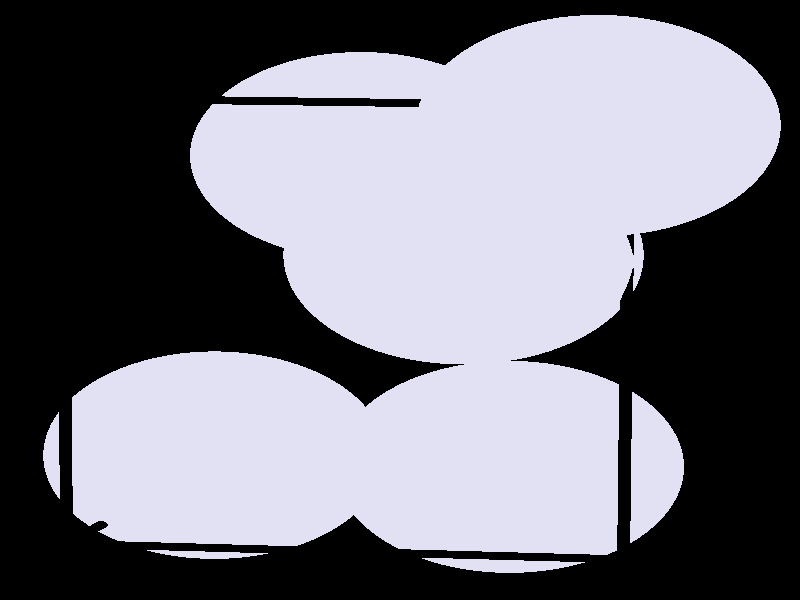 #include "colors.inc"
#include "finish.inc"

global_settings {assumed_gamma 1 max_trace_level 6}
background {color White transmit 1.0}
camera {perspective
  right -6.08*x up 7.52*y
  direction 50.00*z
  location <0,0,50.00> look_at <0,0,0>}


light_source {<  2.00,   3.00,  40.00> color White
  area_light <0.70, 0, 0>, <0, 0.70, 0>, 3, 3
  adaptive 1 jitter}
// no fog
#declare simple = finish {phong 0.7}
#declare pale = finish {ambient 0.5 diffuse 0.85 roughness 0.001 specular 0.200 }
#declare intermediate = finish {ambient 0.3 diffuse 0.6 specular 0.1 roughness 0.04}
#declare vmd = finish {ambient 0.0 diffuse 0.65 phong 0.1 phong_size 40.0 specular 0.5 }
#declare jmol = finish {ambient 0.2 diffuse 0.6 specular 1 roughness 0.001 metallic}
#declare ase2 = finish {ambient 0.05 brilliance 3 diffuse 0.6 metallic specular 0.7 roughness 0.04 reflection 0.15}
#declare ase3 = finish {ambient 0.15 brilliance 2 diffuse 0.6 metallic specular 1.0 roughness 0.001 reflection 0.0}
#declare glass = finish {ambient 0.05 diffuse 0.3 specular 1.0 roughness 0.001}
#declare glass2 = finish {ambient 0.01 diffuse 0.3 specular 1.0 reflection 0.25 roughness 0.001}
#declare Rcell = 0.050;
#declare Rbond = 0.100;

#macro atom(LOC, R, COL, TRANS, FIN)
  sphere{LOC, R texture{pigment{color COL transmit TRANS} finish{FIN}}}
#end
#macro constrain(LOC, R, COL, TRANS FIN)
union{torus{R, Rcell rotate 45*z texture{pigment{color COL transmit TRANS} finish{FIN}}}
     torus{R, Rcell rotate -45*z texture{pigment{color COL transmit TRANS} finish{FIN}}}
     translate LOC}
#end

cylinder {< -2.62,  -3.16,  -1.72>, < -1.87,  -2.54,  -5.64>, Rcell pigment {Black}}
cylinder {< -2.61,   2.57,  -0.80>, < -1.86,   3.20,  -4.72>, Rcell pigment {Black}}
cylinder {<  1.74,   2.43,   0.01>, <  2.49,   3.06,  -3.91>, Rcell pigment {Black}}
cylinder {<  1.73,  -3.31,  -0.91>, <  2.48,  -2.68,  -4.84>, Rcell pigment {Black}}
cylinder {< -2.62,  -3.16,  -1.72>, < -2.61,   2.57,  -0.80>, Rcell pigment {Black}}
cylinder {< -1.87,  -2.54,  -5.64>, < -1.86,   3.20,  -4.72>, Rcell pigment {Black}}
cylinder {<  2.48,  -2.68,  -4.84>, <  2.49,   3.06,  -3.91>, Rcell pigment {Black}}
cylinder {<  1.73,  -3.31,  -0.91>, <  1.74,   2.43,   0.01>, Rcell pigment {Black}}
cylinder {< -2.62,  -3.16,  -1.72>, <  1.73,  -3.31,  -0.91>, Rcell pigment {Black}}
cylinder {< -1.87,  -2.54,  -5.64>, <  2.48,  -2.68,  -4.84>, Rcell pigment {Black}}
cylinder {< -1.86,   3.20,  -4.72>, <  2.49,   3.06,  -3.91>, Rcell pigment {Black}}
cylinder {< -2.61,   2.57,  -0.80>, <  1.74,   2.43,   0.01>, Rcell pigment {Black}}
atom(<  1.51,   2.19,  -0.15>, 1.39, rgb <0.75, 0.75, 0.90>, 0.0, ase2) // #0
atom(< -1.51,  -2.08,  -3.52>, 1.39, rgb <0.75, 0.75, 0.90>, 0.0, ase2) // #1
atom(< -0.32,   1.94,  -3.62>, 1.39, rgb <0.75, 0.75, 0.90>, 0.0, ase2) // #2
atom(<  0.87,  -2.19,  -2.39>, 1.39, rgb <0.75, 0.75, 0.90>, 0.0, ase2) // #3
atom(<  0.49,   0.57,  -0.78>, 1.39, rgb <0.75, 0.75, 0.90>, 0.0, ase2) // #4

// no constraints
